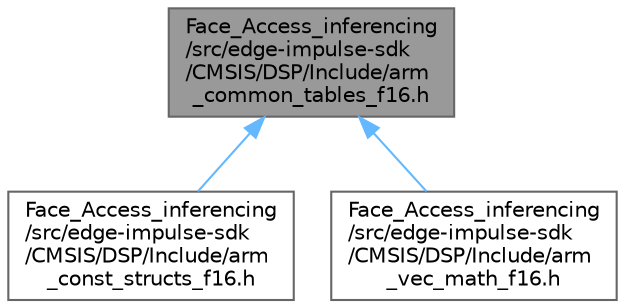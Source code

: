 digraph "Face_Access_inferencing/src/edge-impulse-sdk/CMSIS/DSP/Include/arm_common_tables_f16.h"
{
 // LATEX_PDF_SIZE
  bgcolor="transparent";
  edge [fontname=Helvetica,fontsize=10,labelfontname=Helvetica,labelfontsize=10];
  node [fontname=Helvetica,fontsize=10,shape=box,height=0.2,width=0.4];
  Node1 [id="Node000001",label="Face_Access_inferencing\l/src/edge-impulse-sdk\l/CMSIS/DSP/Include/arm\l_common_tables_f16.h",height=0.2,width=0.4,color="gray40", fillcolor="grey60", style="filled", fontcolor="black",tooltip=" "];
  Node1 -> Node2 [id="edge1_Node000001_Node000002",dir="back",color="steelblue1",style="solid",tooltip=" "];
  Node2 [id="Node000002",label="Face_Access_inferencing\l/src/edge-impulse-sdk\l/CMSIS/DSP/Include/arm\l_const_structs_f16.h",height=0.2,width=0.4,color="grey40", fillcolor="white", style="filled",URL="$arm__const__structs__f16_8h.html",tooltip=" "];
  Node1 -> Node3 [id="edge2_Node000001_Node000003",dir="back",color="steelblue1",style="solid",tooltip=" "];
  Node3 [id="Node000003",label="Face_Access_inferencing\l/src/edge-impulse-sdk\l/CMSIS/DSP/Include/arm\l_vec_math_f16.h",height=0.2,width=0.4,color="grey40", fillcolor="white", style="filled",URL="$arm__vec__math__f16_8h.html",tooltip=" "];
}
